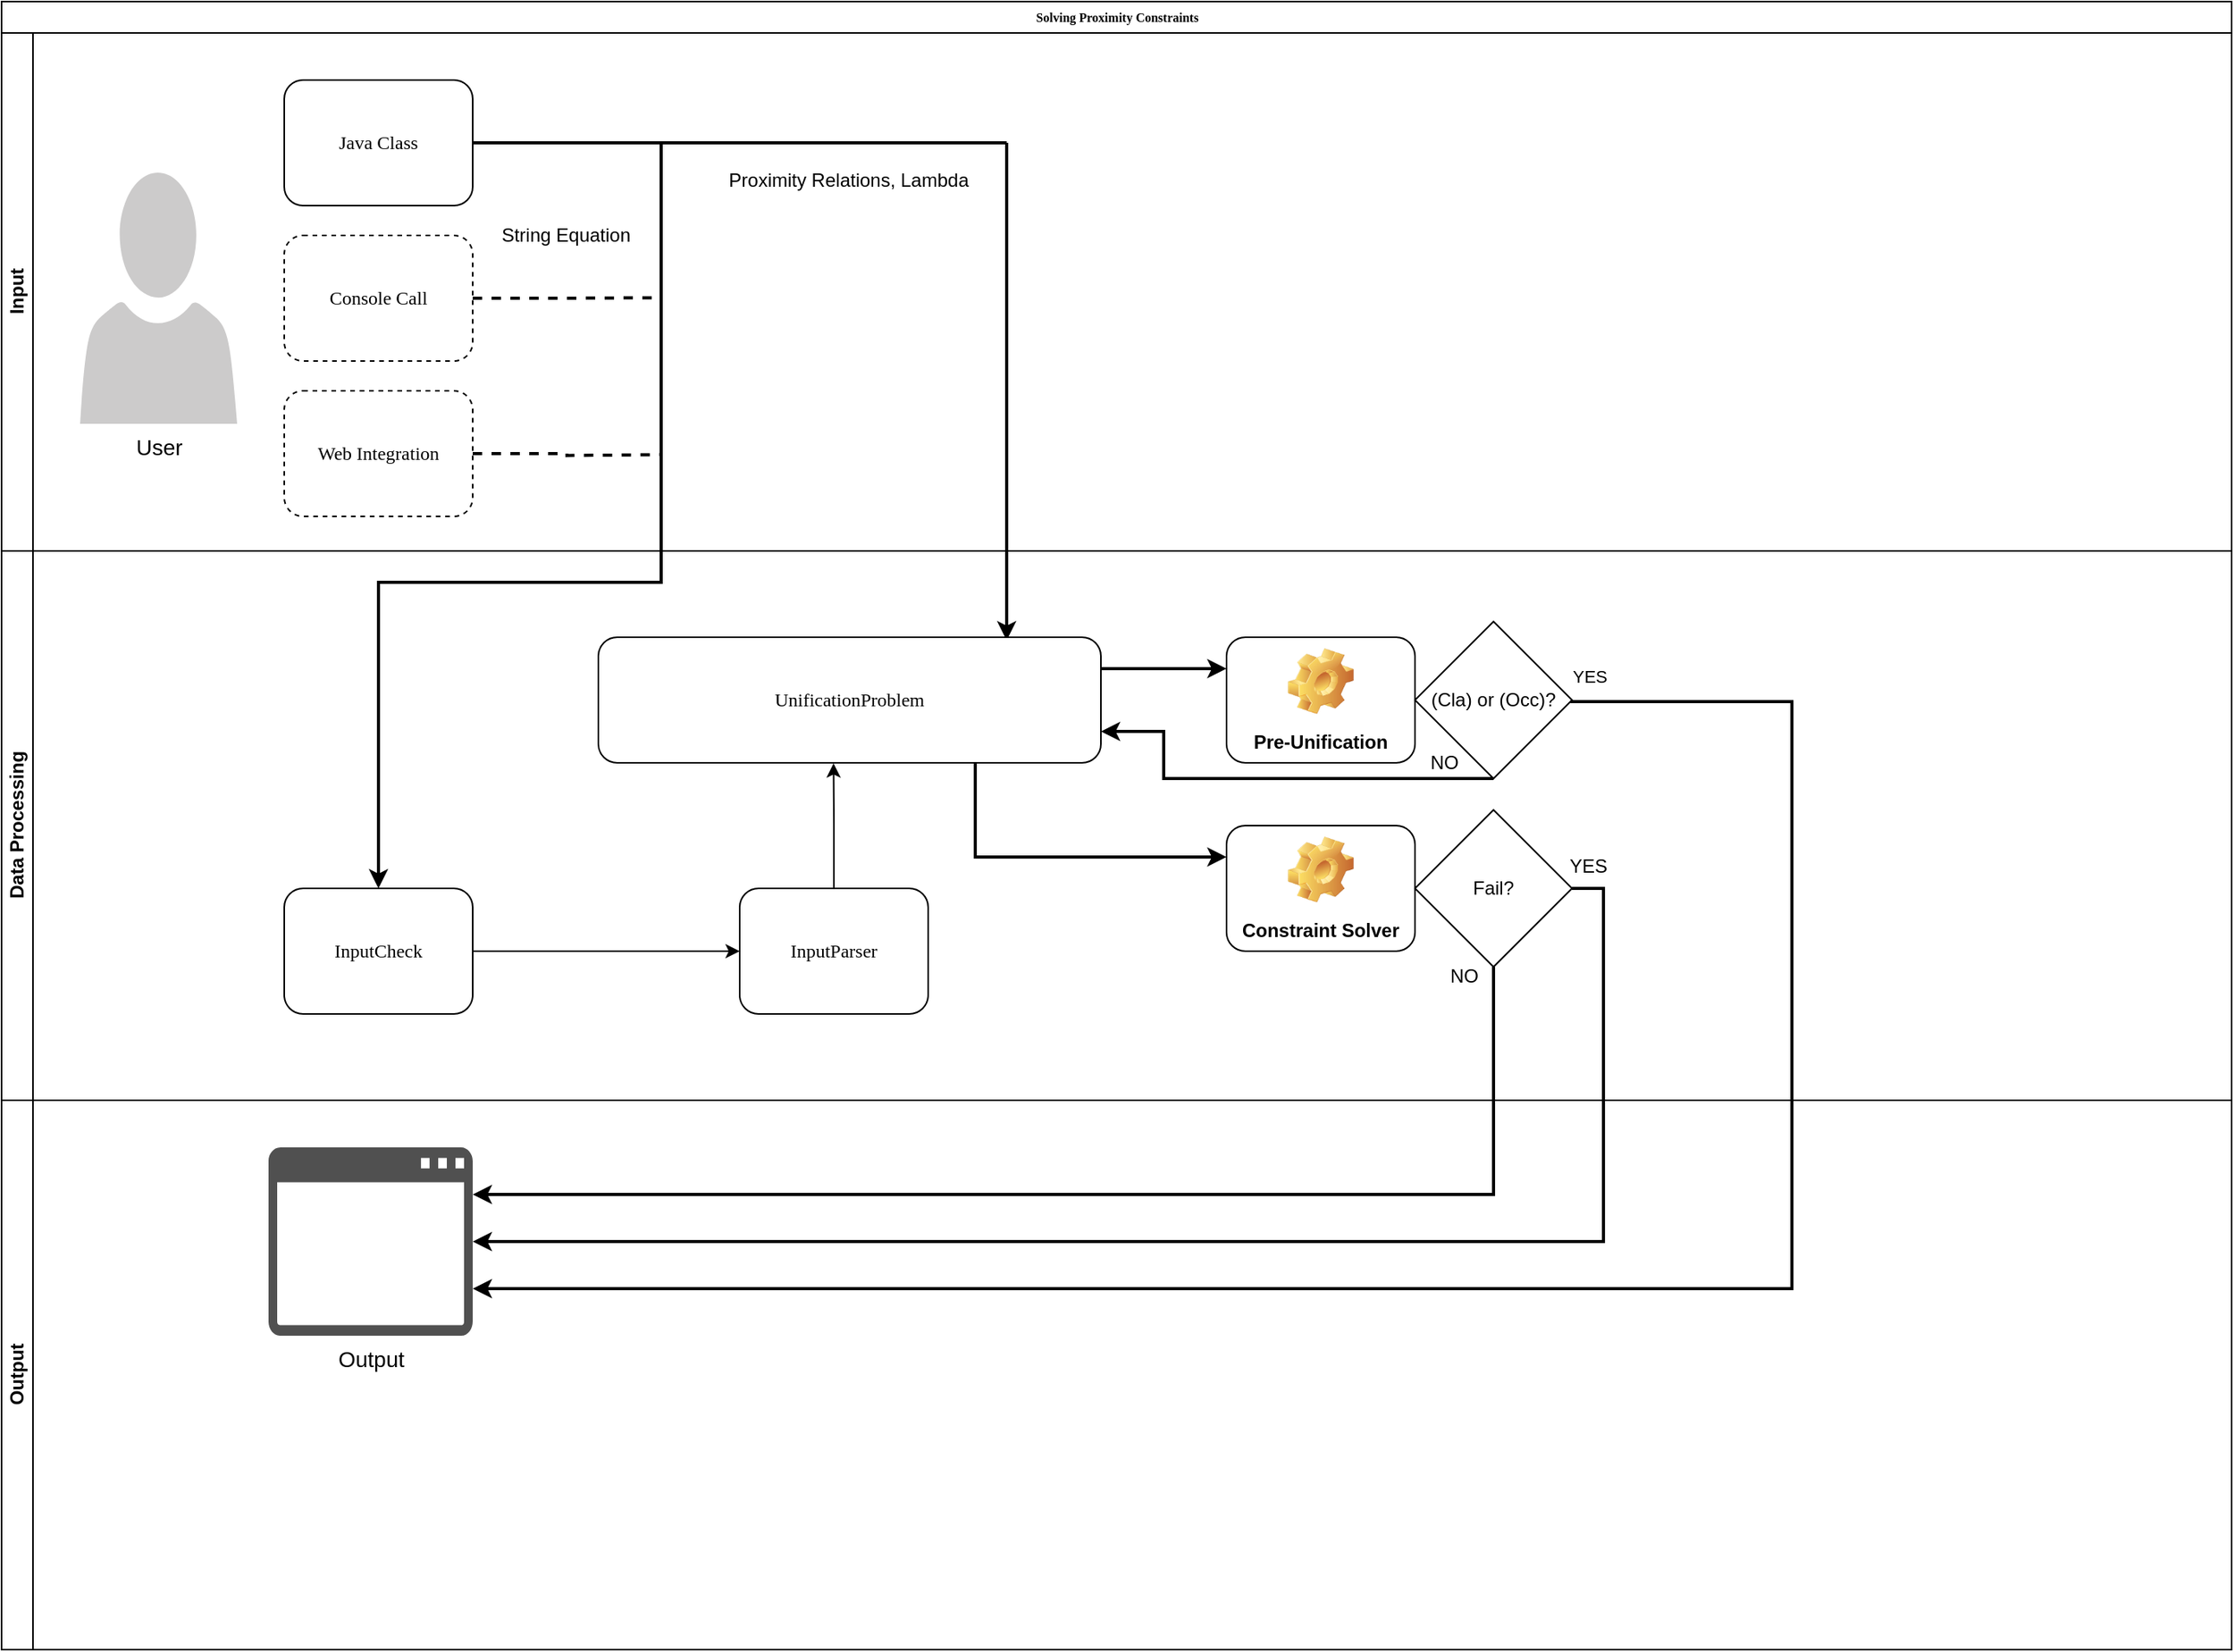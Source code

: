 <mxfile version="10.7.5" type="github"><diagram name="Page-1" id="c7488fd3-1785-93aa-aadb-54a6760d102a"><mxGraphModel dx="1077" dy="667" grid="1" gridSize="10" guides="1" tooltips="1" connect="1" arrows="1" fold="1" page="1" pageScale="1" pageWidth="1654" pageHeight="1169" background="#ffffff" math="0" shadow="0"><root><mxCell id="0"/><mxCell id="1" parent="0"/><mxCell id="2b4e8129b02d487f-1" value="Solving Proximity Constraints" style="swimlane;html=1;childLayout=stackLayout;horizontal=1;startSize=20;horizontalStack=0;rounded=0;shadow=0;labelBackgroundColor=none;strokeColor=#000000;strokeWidth=1;fillColor=#ffffff;fontFamily=Verdana;fontSize=8;fontColor=#000000;align=center;" parent="1" vertex="1"><mxGeometry x="180" y="70" width="1420" height="1050" as="geometry"/></mxCell><mxCell id="2b4e8129b02d487f-2" value="Input" style="swimlane;html=1;startSize=20;horizontal=0;" parent="2b4e8129b02d487f-1" vertex="1"><mxGeometry y="20" width="1420" height="330" as="geometry"/></mxCell><mxCell id="2b4e8129b02d487f-6" value="&lt;span style=&quot;font-size: 12px&quot;&gt;Java Class&lt;/span&gt;&lt;br&gt;" style="rounded=1;whiteSpace=wrap;html=1;shadow=0;labelBackgroundColor=none;strokeColor=#000000;strokeWidth=1;fillColor=#ffffff;fontFamily=Verdana;fontSize=8;fontColor=#000000;align=center;" parent="2b4e8129b02d487f-2" vertex="1"><mxGeometry x="180" y="30" width="120" height="80" as="geometry"/></mxCell><mxCell id="2b4e8129b02d487f-7" value="&lt;font style=&quot;font-size: 12px&quot;&gt;Console Call&lt;/font&gt;&lt;br&gt;" style="rounded=1;whiteSpace=wrap;html=1;shadow=0;labelBackgroundColor=none;strokeColor=#000000;strokeWidth=1;fillColor=#ffffff;fontFamily=Verdana;fontSize=8;fontColor=#000000;align=center;dashed=1;" parent="2b4e8129b02d487f-2" vertex="1"><mxGeometry x="180" y="129" width="120" height="80" as="geometry"/></mxCell><mxCell id="FWMUCAmrOTIS_mR1LHHM-13" value="&lt;font style=&quot;font-size: 12px&quot;&gt;Web Integration&lt;/font&gt;&lt;br&gt;" style="rounded=1;whiteSpace=wrap;html=1;shadow=0;labelBackgroundColor=none;strokeColor=#000000;strokeWidth=1;fillColor=#ffffff;fontFamily=Verdana;fontSize=8;fontColor=#000000;align=center;dashed=1;" parent="2b4e8129b02d487f-2" vertex="1"><mxGeometry x="180" y="228" width="120" height="80" as="geometry"/></mxCell><mxCell id="FWMUCAmrOTIS_mR1LHHM-29" value="&lt;font style=&quot;font-size: 14px&quot;&gt;User&lt;/font&gt;" style="pointerEvents=1;shadow=0;dashed=0;html=1;strokeColor=none;labelPosition=center;verticalLabelPosition=bottom;verticalAlign=top;outlineConnect=0;align=center;shape=mxgraph.office.users.user;fillColor=#CCCBCB;" parent="2b4e8129b02d487f-2" vertex="1"><mxGeometry x="50" y="89" width="100" height="160" as="geometry"/></mxCell><mxCell id="FWMUCAmrOTIS_mR1LHHM-58" value="" style="endArrow=none;html=1;shadow=0;strokeWidth=2;" parent="2b4e8129b02d487f-2" edge="1"><mxGeometry width="50" height="50" relative="1" as="geometry"><mxPoint x="300" y="70" as="sourcePoint"/><mxPoint x="640" y="70" as="targetPoint"/></mxGeometry></mxCell><mxCell id="FWMUCAmrOTIS_mR1LHHM-59" value="" style="endArrow=none;html=1;shadow=0;strokeWidth=2;endFill=0;startArrow=classic;startFill=1;" parent="2b4e8129b02d487f-2" edge="1"><mxGeometry width="50" height="50" relative="1" as="geometry"><mxPoint x="640" y="387" as="sourcePoint"/><mxPoint x="640" y="70" as="targetPoint"/></mxGeometry></mxCell><mxCell id="FWMUCAmrOTIS_mR1LHHM-61" value="Proximity Relations, Lambda&lt;br&gt;" style="text;html=1;resizable=0;points=[];align=center;verticalAlign=middle;labelBackgroundColor=#ffffff;" parent="2b4e8129b02d487f-2" vertex="1" connectable="0"><mxGeometry x="659.857" y="300.143" as="geometry"><mxPoint x="-121" y="-206" as="offset"/></mxGeometry></mxCell><mxCell id="2b4e8129b02d487f-3" value="Data Processing&lt;br&gt;" style="swimlane;html=1;startSize=20;horizontal=0;" parent="2b4e8129b02d487f-1" vertex="1"><mxGeometry y="350" width="1420" height="350" as="geometry"/></mxCell><mxCell id="NUfwx1T79w4Gs1L2X8s2-1" style="edgeStyle=orthogonalEdgeStyle;rounded=0;orthogonalLoop=1;jettySize=auto;html=1;exitX=0.5;exitY=0;exitDx=0;exitDy=0;entryX=0.468;entryY=1.005;entryDx=0;entryDy=0;entryPerimeter=0;" edge="1" parent="2b4e8129b02d487f-3" source="FWMUCAmrOTIS_mR1LHHM-18" target="FWMUCAmrOTIS_mR1LHHM-21"><mxGeometry relative="1" as="geometry"/></mxCell><mxCell id="FWMUCAmrOTIS_mR1LHHM-18" value="&lt;span style=&quot;font-size: 12px&quot;&gt;InputParser&lt;/span&gt;&lt;br&gt;" style="rounded=1;whiteSpace=wrap;html=1;shadow=0;labelBackgroundColor=none;strokeColor=#000000;strokeWidth=1;fillColor=#ffffff;fontFamily=Verdana;fontSize=8;fontColor=#000000;align=center;" parent="2b4e8129b02d487f-3" vertex="1"><mxGeometry x="470" y="215" width="120" height="80" as="geometry"/></mxCell><mxCell id="FWMUCAmrOTIS_mR1LHHM-42" style="edgeStyle=orthogonalEdgeStyle;rounded=0;comic=0;jumpStyle=none;orthogonalLoop=1;jettySize=auto;html=1;exitX=1;exitY=0.25;exitDx=0;exitDy=0;entryX=0;entryY=0.25;entryDx=0;entryDy=0;shadow=0;startArrow=none;startFill=0;endArrow=classic;endFill=1;strokeWidth=2;" parent="2b4e8129b02d487f-3" source="FWMUCAmrOTIS_mR1LHHM-21" target="FWMUCAmrOTIS_mR1LHHM-22" edge="1"><mxGeometry relative="1" as="geometry"/></mxCell><mxCell id="FWMUCAmrOTIS_mR1LHHM-49" style="edgeStyle=orthogonalEdgeStyle;rounded=0;comic=0;jumpStyle=none;orthogonalLoop=1;jettySize=auto;html=1;exitX=0.75;exitY=1;exitDx=0;exitDy=0;entryX=0;entryY=0.25;entryDx=0;entryDy=0;shadow=0;startArrow=none;startFill=0;endArrow=classic;endFill=1;strokeWidth=2;" parent="2b4e8129b02d487f-3" source="FWMUCAmrOTIS_mR1LHHM-21" target="FWMUCAmrOTIS_mR1LHHM-23" edge="1"><mxGeometry relative="1" as="geometry"/></mxCell><mxCell id="FWMUCAmrOTIS_mR1LHHM-21" value="&lt;span style=&quot;font-size: 12px&quot;&gt;UnificationProblem&lt;/span&gt;&lt;br&gt;" style="rounded=1;whiteSpace=wrap;html=1;shadow=0;labelBackgroundColor=none;strokeColor=#000000;strokeWidth=1;fillColor=#ffffff;fontFamily=Verdana;fontSize=8;fontColor=#000000;align=center;" parent="2b4e8129b02d487f-3" vertex="1"><mxGeometry x="380" y="55" width="320" height="80" as="geometry"/></mxCell><mxCell id="FWMUCAmrOTIS_mR1LHHM-22" value="Pre-Unification" style="label;whiteSpace=wrap;html=1;align=center;verticalAlign=bottom;spacingLeft=0;spacingBottom=4;imageAlign=center;imageVerticalAlign=top;image=img/clipart/Gear_128x128.png;" parent="2b4e8129b02d487f-3" vertex="1"><mxGeometry x="780" y="55" width="120" height="80" as="geometry"/></mxCell><mxCell id="FWMUCAmrOTIS_mR1LHHM-23" value="Constraint Solver" style="label;whiteSpace=wrap;html=1;align=center;verticalAlign=bottom;spacingLeft=0;spacingBottom=4;imageAlign=center;imageVerticalAlign=top;image=img/clipart/Gear_128x128.png;" parent="2b4e8129b02d487f-3" vertex="1"><mxGeometry x="780" y="175" width="120" height="80" as="geometry"/></mxCell><mxCell id="FWMUCAmrOTIS_mR1LHHM-43" style="edgeStyle=orthogonalEdgeStyle;rounded=0;comic=0;jumpStyle=none;orthogonalLoop=1;jettySize=auto;html=1;exitX=0.5;exitY=1;exitDx=0;exitDy=0;exitPerimeter=0;entryX=1;entryY=0.75;entryDx=0;entryDy=0;shadow=0;startArrow=none;startFill=0;endArrow=classic;endFill=1;strokeWidth=2;" parent="2b4e8129b02d487f-3" source="FWMUCAmrOTIS_mR1LHHM-24" target="FWMUCAmrOTIS_mR1LHHM-21" edge="1"><mxGeometry relative="1" as="geometry"><Array as="points"><mxPoint x="740" y="145"/><mxPoint x="740" y="115"/></Array></mxGeometry></mxCell><mxCell id="FWMUCAmrOTIS_mR1LHHM-44" value="NO&amp;nbsp;" style="text;html=1;resizable=0;points=[];align=center;verticalAlign=middle;labelBackgroundColor=#ffffff;" parent="FWMUCAmrOTIS_mR1LHHM-43" vertex="1" connectable="0"><mxGeometry x="0.029" y="2" relative="1" as="geometry"><mxPoint x="114" y="-12" as="offset"/></mxGeometry></mxCell><mxCell id="FWMUCAmrOTIS_mR1LHHM-24" value="(Cla) or (Occ)?" style="strokeWidth=1;html=1;shape=mxgraph.flowchart.decision;whiteSpace=wrap;" parent="2b4e8129b02d487f-3" vertex="1"><mxGeometry x="900" y="45" width="100" height="100" as="geometry"/></mxCell><mxCell id="FWMUCAmrOTIS_mR1LHHM-25" value="Fail?" style="strokeWidth=1;html=1;shape=mxgraph.flowchart.decision;whiteSpace=wrap;" parent="2b4e8129b02d487f-3" vertex="1"><mxGeometry x="900" y="165" width="100" height="100" as="geometry"/></mxCell><mxCell id="NUfwx1T79w4Gs1L2X8s2-3" style="edgeStyle=orthogonalEdgeStyle;rounded=0;orthogonalLoop=1;jettySize=auto;html=1;exitX=1;exitY=0.5;exitDx=0;exitDy=0;entryX=0;entryY=0.5;entryDx=0;entryDy=0;" edge="1" parent="2b4e8129b02d487f-3" source="NUfwx1T79w4Gs1L2X8s2-2" target="FWMUCAmrOTIS_mR1LHHM-18"><mxGeometry relative="1" as="geometry"/></mxCell><mxCell id="NUfwx1T79w4Gs1L2X8s2-2" value="&lt;span style=&quot;font-size: 12px&quot;&gt;InputCheck&lt;/span&gt;&lt;br&gt;" style="rounded=1;whiteSpace=wrap;html=1;shadow=0;labelBackgroundColor=none;strokeColor=#000000;strokeWidth=1;fillColor=#ffffff;fontFamily=Verdana;fontSize=8;fontColor=#000000;align=center;" vertex="1" parent="2b4e8129b02d487f-3"><mxGeometry x="180" y="215" width="120" height="80" as="geometry"/></mxCell><mxCell id="2b4e8129b02d487f-4" value="Output&lt;br&gt;" style="swimlane;html=1;startSize=20;horizontal=0;" parent="2b4e8129b02d487f-1" vertex="1"><mxGeometry y="700" width="1420" height="350" as="geometry"/></mxCell><mxCell id="FWMUCAmrOTIS_mR1LHHM-32" value="&lt;font style=&quot;font-size: 14px&quot;&gt;Output&lt;/font&gt;" style="pointerEvents=1;shadow=0;dashed=0;html=1;strokeColor=none;fillColor=#505050;labelPosition=center;verticalLabelPosition=bottom;verticalAlign=top;outlineConnect=0;align=center;shape=mxgraph.office.concepts.application_generic;" parent="2b4e8129b02d487f-4" vertex="1"><mxGeometry x="170" y="30" width="130" height="120" as="geometry"/></mxCell><mxCell id="FWMUCAmrOTIS_mR1LHHM-47" value="" style="rounded=1;whiteSpace=wrap;html=1;dashed=1;strokeWidth=1;fillColor=none;strokeColor=none;" parent="2b4e8129b02d487f-4" vertex="1"><mxGeometry x="170" y="30" width="130" height="120" as="geometry"/></mxCell><mxCell id="FWMUCAmrOTIS_mR1LHHM-33" style="edgeStyle=orthogonalEdgeStyle;rounded=0;orthogonalLoop=1;jettySize=auto;html=1;exitX=1;exitY=0.5;exitDx=0;exitDy=0;endArrow=classic;endFill=1;startArrow=none;startFill=0;jumpStyle=none;shadow=0;strokeWidth=2;entryX=0.5;entryY=0;entryDx=0;entryDy=0;" parent="2b4e8129b02d487f-1" source="2b4e8129b02d487f-6" target="NUfwx1T79w4Gs1L2X8s2-2" edge="1"><mxGeometry relative="1" as="geometry"><Array as="points"><mxPoint x="420" y="90"/><mxPoint x="420" y="370"/><mxPoint x="240" y="370"/></Array><mxPoint x="390" y="520" as="targetPoint"/></mxGeometry></mxCell><mxCell id="FWMUCAmrOTIS_mR1LHHM-54" value="String Equation&lt;br&gt;" style="text;html=1;resizable=0;points=[];align=center;verticalAlign=middle;labelBackgroundColor=#ffffff;" parent="FWMUCAmrOTIS_mR1LHHM-33" vertex="1" connectable="0"><mxGeometry x="-0.884" y="4" relative="1" as="geometry"><mxPoint x="14" y="63" as="offset"/></mxGeometry></mxCell><mxCell id="FWMUCAmrOTIS_mR1LHHM-46" value="YES" style="edgeStyle=orthogonalEdgeStyle;rounded=0;comic=0;jumpStyle=none;orthogonalLoop=1;jettySize=auto;html=1;exitX=1;exitY=0.5;exitDx=0;exitDy=0;exitPerimeter=0;shadow=0;startArrow=none;startFill=0;endArrow=classic;endFill=1;strokeWidth=2;entryX=1;entryY=0.75;entryDx=0;entryDy=0;" parent="2b4e8129b02d487f-1" source="FWMUCAmrOTIS_mR1LHHM-24" target="FWMUCAmrOTIS_mR1LHHM-47" edge="1"><mxGeometry x="-0.983" y="16" relative="1" as="geometry"><mxPoint x="346.667" y="770" as="targetPoint"/><Array as="points"><mxPoint x="1000" y="446"/><mxPoint x="1140" y="446"/><mxPoint x="1140" y="820"/></Array><mxPoint as="offset"/></mxGeometry></mxCell><mxCell id="FWMUCAmrOTIS_mR1LHHM-50" style="edgeStyle=orthogonalEdgeStyle;rounded=0;comic=0;jumpStyle=none;orthogonalLoop=1;jettySize=auto;html=1;exitX=1;exitY=0.5;exitDx=0;exitDy=0;exitPerimeter=0;entryX=1;entryY=0.5;entryDx=0;entryDy=0;shadow=0;startArrow=none;startFill=0;endArrow=classic;endFill=1;strokeWidth=2;" parent="2b4e8129b02d487f-1" source="FWMUCAmrOTIS_mR1LHHM-25" target="FWMUCAmrOTIS_mR1LHHM-47" edge="1"><mxGeometry relative="1" as="geometry"/></mxCell><mxCell id="FWMUCAmrOTIS_mR1LHHM-52" value="YES&lt;br&gt;" style="text;html=1;resizable=0;points=[];align=center;verticalAlign=middle;labelBackgroundColor=#ffffff;" parent="FWMUCAmrOTIS_mR1LHHM-50" vertex="1" connectable="0"><mxGeometry x="-0.88" y="-2" relative="1" as="geometry"><mxPoint x="-8" y="-52" as="offset"/></mxGeometry></mxCell><mxCell id="FWMUCAmrOTIS_mR1LHHM-51" style="edgeStyle=orthogonalEdgeStyle;rounded=0;comic=0;jumpStyle=none;orthogonalLoop=1;jettySize=auto;html=1;exitX=0.5;exitY=1;exitDx=0;exitDy=0;exitPerimeter=0;entryX=1;entryY=0.25;entryDx=0;entryDy=0;shadow=0;startArrow=none;startFill=0;endArrow=classic;endFill=1;strokeWidth=2;" parent="2b4e8129b02d487f-1" source="FWMUCAmrOTIS_mR1LHHM-25" target="FWMUCAmrOTIS_mR1LHHM-47" edge="1"><mxGeometry relative="1" as="geometry"/></mxCell><mxCell id="FWMUCAmrOTIS_mR1LHHM-53" value="NO" style="text;html=1;resizable=0;points=[];align=center;verticalAlign=middle;labelBackgroundColor=#ffffff;" parent="FWMUCAmrOTIS_mR1LHHM-51" vertex="1" connectable="0"><mxGeometry x="-0.913" relative="1" as="geometry"><mxPoint x="-19.5" y="-29" as="offset"/></mxGeometry></mxCell><mxCell id="FWMUCAmrOTIS_mR1LHHM-36" style="edgeStyle=orthogonalEdgeStyle;rounded=0;comic=0;jumpStyle=none;orthogonalLoop=1;jettySize=auto;html=1;exitX=1;exitY=0.5;exitDx=0;exitDy=0;shadow=0;startArrow=none;startFill=0;endArrow=none;endFill=0;dashed=1;strokeWidth=2;" parent="1" source="2b4e8129b02d487f-7" edge="1"><mxGeometry relative="1" as="geometry"><mxPoint x="600.0" y="258.667" as="targetPoint"/></mxGeometry></mxCell><mxCell id="FWMUCAmrOTIS_mR1LHHM-37" style="edgeStyle=orthogonalEdgeStyle;rounded=0;comic=0;jumpStyle=none;orthogonalLoop=1;jettySize=auto;html=1;exitX=1;exitY=0.5;exitDx=0;exitDy=0;shadow=0;dashed=1;startArrow=none;startFill=0;endArrow=none;endFill=0;strokeWidth=2;" parent="1" source="FWMUCAmrOTIS_mR1LHHM-13" edge="1"><mxGeometry relative="1" as="geometry"><mxPoint x="600.0" y="358.667" as="targetPoint"/></mxGeometry></mxCell></root></mxGraphModel></diagram></mxfile>